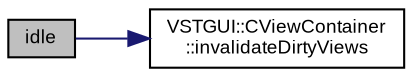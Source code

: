 digraph "idle"
{
  bgcolor="transparent";
  edge [fontname="Arial",fontsize="9",labelfontname="Arial",labelfontsize="9"];
  node [fontname="Arial",fontsize="9",shape=record];
  rankdir="LR";
  Node1 [label="idle",height=0.2,width=0.4,color="black", fillcolor="grey75", style="filled" fontcolor="black"];
  Node1 -> Node2 [color="midnightblue",fontsize="9",style="solid",fontname="Arial"];
  Node2 [label="VSTGUI::CViewContainer\l::invalidateDirtyViews",height=0.2,width=0.4,color="black",URL="$class_v_s_t_g_u_i_1_1_c_view_container.html#aa72ffab62e99e98218b3f7ee14b6fe40"];
}
